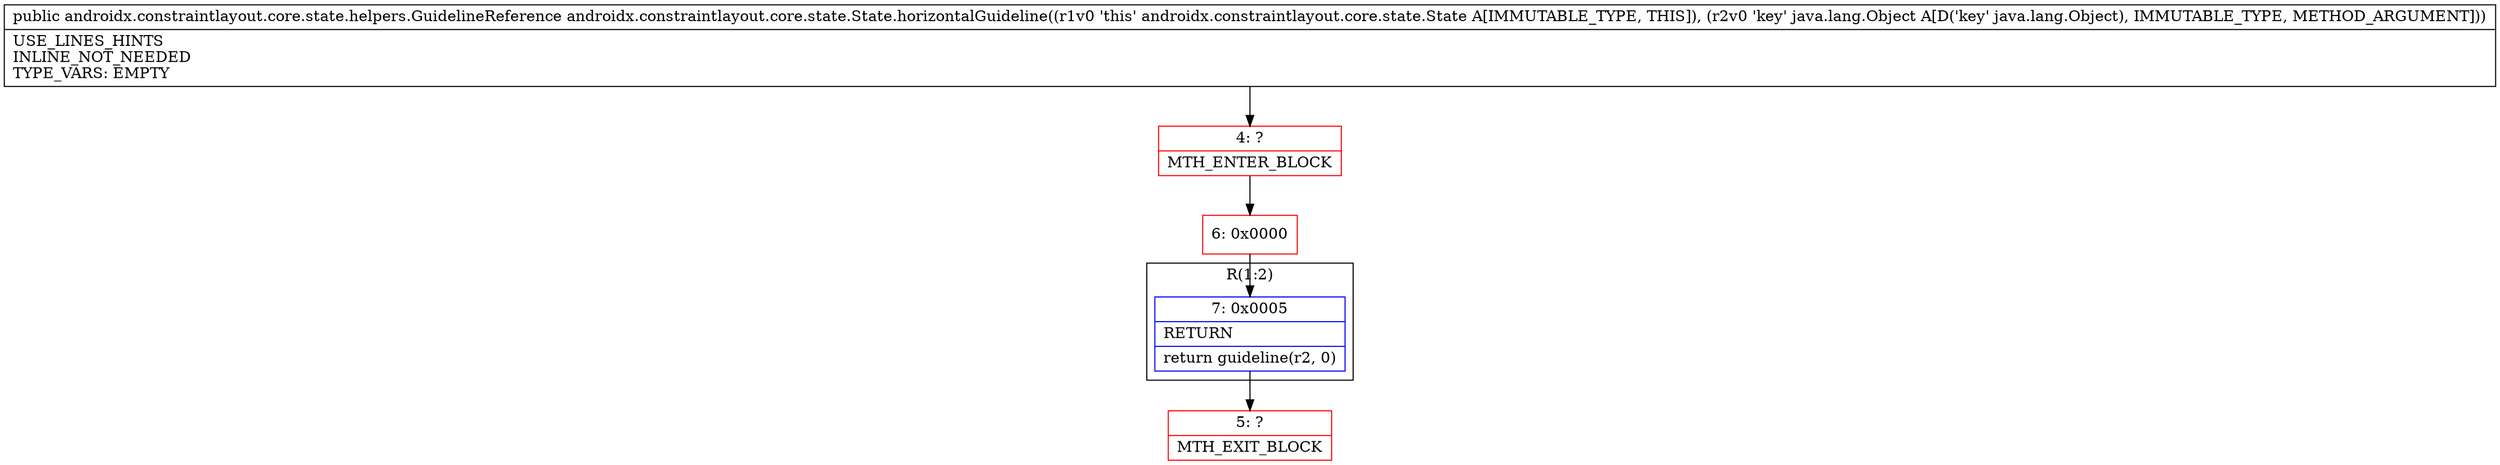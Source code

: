 digraph "CFG forandroidx.constraintlayout.core.state.State.horizontalGuideline(Ljava\/lang\/Object;)Landroidx\/constraintlayout\/core\/state\/helpers\/GuidelineReference;" {
subgraph cluster_Region_312658290 {
label = "R(1:2)";
node [shape=record,color=blue];
Node_7 [shape=record,label="{7\:\ 0x0005|RETURN\l|return guideline(r2, 0)\l}"];
}
Node_4 [shape=record,color=red,label="{4\:\ ?|MTH_ENTER_BLOCK\l}"];
Node_6 [shape=record,color=red,label="{6\:\ 0x0000}"];
Node_5 [shape=record,color=red,label="{5\:\ ?|MTH_EXIT_BLOCK\l}"];
MethodNode[shape=record,label="{public androidx.constraintlayout.core.state.helpers.GuidelineReference androidx.constraintlayout.core.state.State.horizontalGuideline((r1v0 'this' androidx.constraintlayout.core.state.State A[IMMUTABLE_TYPE, THIS]), (r2v0 'key' java.lang.Object A[D('key' java.lang.Object), IMMUTABLE_TYPE, METHOD_ARGUMENT]))  | USE_LINES_HINTS\lINLINE_NOT_NEEDED\lTYPE_VARS: EMPTY\l}"];
MethodNode -> Node_4;Node_7 -> Node_5;
Node_4 -> Node_6;
Node_6 -> Node_7;
}


